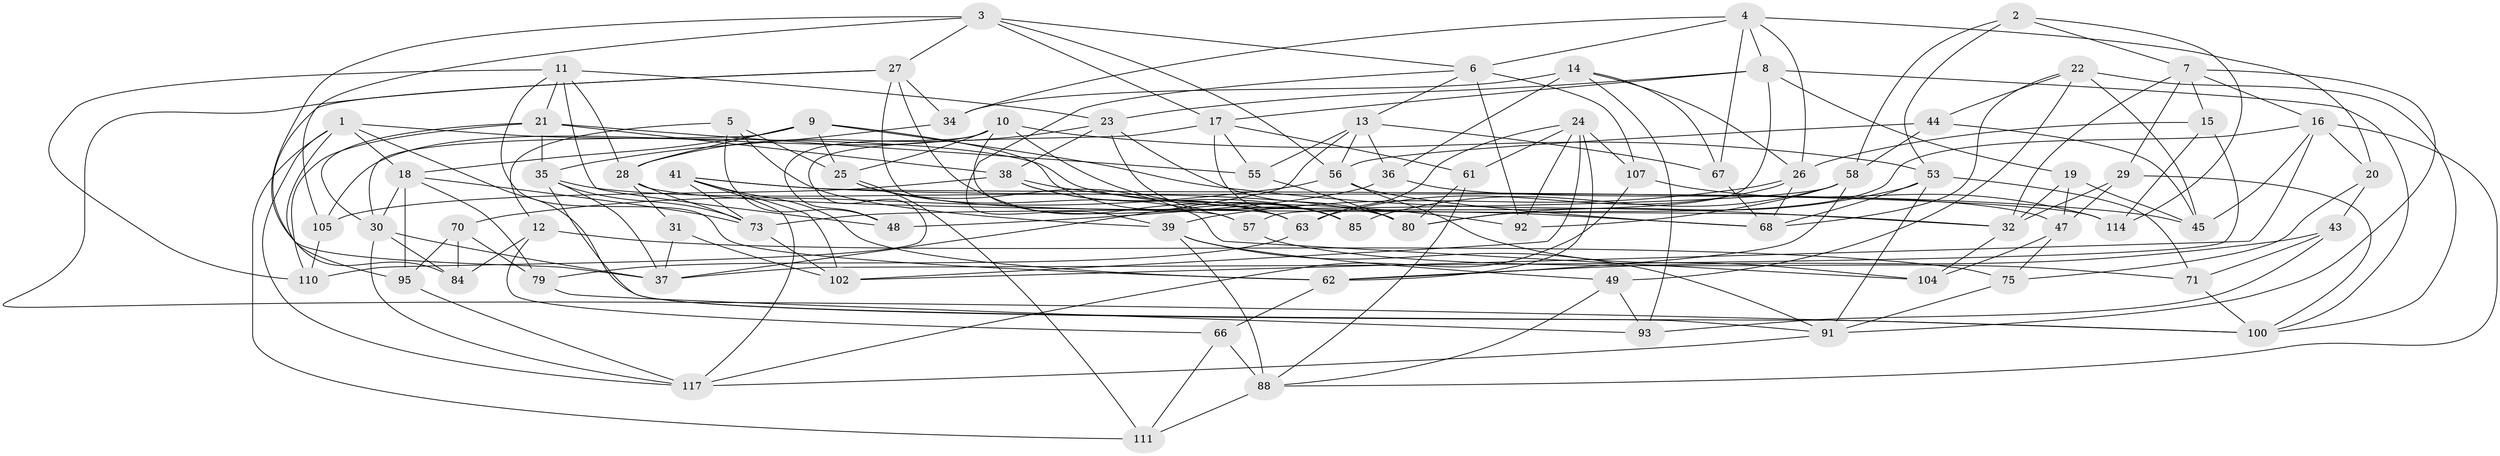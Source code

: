 // Generated by graph-tools (version 1.1) at 2025/52/02/27/25 19:52:30]
// undirected, 78 vertices, 198 edges
graph export_dot {
graph [start="1"]
  node [color=gray90,style=filled];
  1 [super="+89"];
  2;
  3 [super="+103"];
  4 [super="+122"];
  5;
  6 [super="+69"];
  7 [super="+86"];
  8 [super="+82"];
  9 [super="+51"];
  10 [super="+106"];
  11 [super="+46"];
  12;
  13 [super="+97"];
  14 [super="+94"];
  15;
  16 [super="+77"];
  17 [super="+87"];
  18 [super="+54"];
  19;
  20;
  21 [super="+108"];
  22 [super="+64"];
  23 [super="+33"];
  24 [super="+74"];
  25 [super="+81"];
  26 [super="+40"];
  27 [super="+50"];
  28 [super="+52"];
  29;
  30 [super="+72"];
  31;
  32 [super="+118"];
  34;
  35 [super="+123"];
  36 [super="+101"];
  37 [super="+109"];
  38 [super="+42"];
  39 [super="+98"];
  41 [super="+78"];
  43;
  44;
  45 [super="+115"];
  47 [super="+59"];
  48;
  49;
  53 [super="+121"];
  55;
  56 [super="+65"];
  57;
  58 [super="+60"];
  61;
  62 [super="+76"];
  63 [super="+83"];
  66;
  67;
  68 [super="+99"];
  70;
  71;
  73 [super="+113"];
  75;
  79;
  80 [super="+116"];
  84;
  85 [super="+90"];
  88 [super="+96"];
  91 [super="+124"];
  92;
  93;
  95;
  100 [super="+120"];
  102 [super="+112"];
  104;
  105;
  107;
  110;
  111;
  114;
  117 [super="+119"];
  1 -- 68;
  1 -- 95;
  1 -- 111;
  1 -- 117;
  1 -- 100;
  1 -- 18;
  2 -- 7;
  2 -- 114;
  2 -- 58;
  2 -- 53;
  3 -- 105;
  3 -- 27;
  3 -- 56;
  3 -- 17;
  3 -- 37;
  3 -- 6;
  4 -- 20;
  4 -- 67;
  4 -- 34;
  4 -- 8;
  4 -- 26;
  4 -- 6;
  5 -- 12;
  5 -- 48;
  5 -- 25;
  5 -- 39;
  6 -- 92;
  6 -- 107;
  6 -- 13;
  6 -- 39;
  7 -- 29;
  7 -- 32;
  7 -- 91;
  7 -- 15;
  7 -- 16;
  8 -- 23;
  8 -- 100;
  8 -- 57;
  8 -- 19;
  8 -- 17;
  9 -- 25;
  9 -- 18;
  9 -- 28;
  9 -- 32;
  9 -- 85;
  9 -- 30;
  10 -- 63;
  10 -- 85;
  10 -- 48;
  10 -- 105;
  10 -- 25;
  10 -- 53;
  11 -- 48;
  11 -- 110;
  11 -- 62;
  11 -- 28;
  11 -- 21;
  11 -- 23;
  12 -- 84;
  12 -- 66;
  12 -- 75;
  13 -- 67;
  13 -- 55;
  13 -- 37;
  13 -- 36;
  13 -- 56;
  14 -- 36 [weight=2];
  14 -- 26;
  14 -- 34;
  14 -- 67;
  14 -- 93;
  15 -- 26;
  15 -- 37;
  15 -- 114;
  16 -- 20;
  16 -- 80;
  16 -- 45;
  16 -- 88;
  16 -- 102;
  17 -- 61;
  17 -- 110;
  17 -- 55;
  17 -- 85;
  18 -- 95;
  18 -- 73;
  18 -- 30;
  18 -- 79;
  19 -- 47;
  19 -- 32;
  19 -- 45;
  20 -- 43;
  20 -- 75;
  21 -- 55;
  21 -- 110;
  21 -- 30;
  21 -- 38;
  21 -- 35;
  22 -- 68;
  22 -- 45 [weight=2];
  22 -- 100;
  22 -- 49;
  22 -- 44;
  23 -- 85;
  23 -- 80;
  23 -- 28;
  23 -- 38;
  24 -- 107;
  24 -- 61;
  24 -- 102;
  24 -- 92;
  24 -- 62;
  24 -- 63;
  25 -- 111;
  25 -- 104;
  25 -- 57;
  26 -- 68;
  26 -- 39;
  26 -- 63;
  27 -- 34;
  27 -- 57;
  27 -- 100;
  27 -- 84;
  27 -- 63;
  28 -- 73;
  28 -- 32;
  28 -- 31;
  29 -- 47;
  29 -- 100;
  29 -- 32;
  30 -- 117;
  30 -- 84;
  30 -- 37;
  31 -- 102 [weight=2];
  31 -- 37;
  32 -- 104;
  34 -- 35;
  35 -- 91;
  35 -- 37;
  35 -- 80;
  35 -- 73;
  36 -- 48;
  36 -- 47 [weight=2];
  38 -- 92;
  38 -- 85;
  38 -- 63;
  38 -- 105;
  39 -- 49;
  39 -- 91;
  39 -- 88;
  41 -- 73;
  41 -- 114;
  41 -- 102;
  41 -- 117;
  41 -- 45;
  41 -- 62;
  43 -- 93;
  43 -- 71;
  43 -- 62;
  44 -- 56;
  44 -- 58;
  44 -- 45;
  47 -- 104;
  47 -- 75;
  49 -- 93;
  49 -- 88;
  53 -- 71;
  53 -- 80;
  53 -- 68;
  53 -- 91;
  55 -- 80;
  56 -- 70;
  56 -- 104;
  56 -- 68;
  57 -- 71;
  58 -- 62;
  58 -- 92;
  58 -- 85;
  58 -- 73;
  61 -- 88;
  61 -- 80;
  62 -- 66;
  63 -- 79;
  66 -- 88;
  66 -- 111;
  67 -- 68;
  70 -- 84;
  70 -- 95;
  70 -- 79;
  71 -- 100;
  73 -- 102;
  75 -- 91;
  79 -- 93;
  88 -- 111;
  91 -- 117;
  95 -- 117;
  105 -- 110;
  107 -- 114;
  107 -- 117;
}
